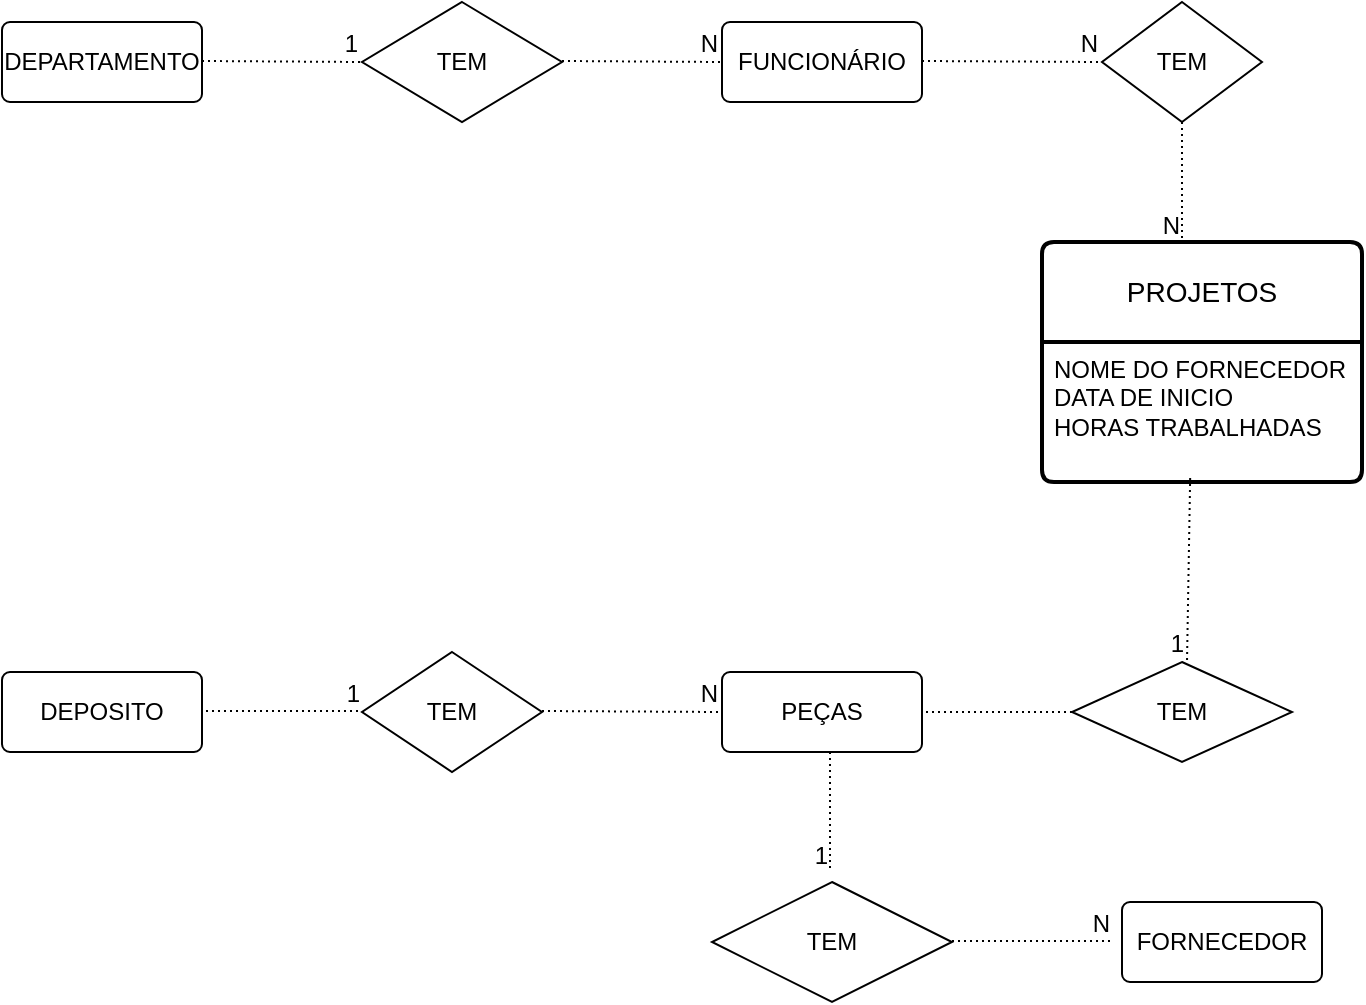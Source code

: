 <mxfile version="21.6.9" type="github">
  <diagram id="R2lEEEUBdFMjLlhIrx00" name="Page-1">
    <mxGraphModel dx="1434" dy="718" grid="1" gridSize="10" guides="1" tooltips="1" connect="1" arrows="1" fold="1" page="1" pageScale="1" pageWidth="850" pageHeight="1100" math="0" shadow="0" extFonts="Permanent Marker^https://fonts.googleapis.com/css?family=Permanent+Marker">
      <root>
        <mxCell id="0" />
        <mxCell id="1" parent="0" />
        <mxCell id="D1-jJeG4dWYtl2YqJecn-1" value="DEPARTAMENTO" style="rounded=1;arcSize=10;whiteSpace=wrap;html=1;align=center;" vertex="1" parent="1">
          <mxGeometry x="10" y="80" width="100" height="40" as="geometry" />
        </mxCell>
        <mxCell id="D1-jJeG4dWYtl2YqJecn-2" value="" style="endArrow=none;html=1;rounded=0;dashed=1;dashPattern=1 2;" edge="1" parent="1">
          <mxGeometry relative="1" as="geometry">
            <mxPoint x="110" y="99.5" as="sourcePoint" />
            <mxPoint x="190" y="100" as="targetPoint" />
          </mxGeometry>
        </mxCell>
        <mxCell id="D1-jJeG4dWYtl2YqJecn-3" value="1" style="resizable=0;html=1;whiteSpace=wrap;align=right;verticalAlign=bottom;" connectable="0" vertex="1" parent="D1-jJeG4dWYtl2YqJecn-2">
          <mxGeometry x="1" relative="1" as="geometry" />
        </mxCell>
        <mxCell id="D1-jJeG4dWYtl2YqJecn-4" value="TEM" style="shape=rhombus;perimeter=rhombusPerimeter;whiteSpace=wrap;html=1;align=center;" vertex="1" parent="1">
          <mxGeometry x="190" y="70" width="100" height="60" as="geometry" />
        </mxCell>
        <mxCell id="D1-jJeG4dWYtl2YqJecn-5" value="" style="endArrow=none;html=1;rounded=0;dashed=1;dashPattern=1 2;" edge="1" parent="1">
          <mxGeometry relative="1" as="geometry">
            <mxPoint x="290" y="99.5" as="sourcePoint" />
            <mxPoint x="370" y="100" as="targetPoint" />
          </mxGeometry>
        </mxCell>
        <mxCell id="D1-jJeG4dWYtl2YqJecn-6" value="N" style="resizable=0;html=1;whiteSpace=wrap;align=right;verticalAlign=bottom;" connectable="0" vertex="1" parent="D1-jJeG4dWYtl2YqJecn-5">
          <mxGeometry x="1" relative="1" as="geometry" />
        </mxCell>
        <mxCell id="D1-jJeG4dWYtl2YqJecn-7" value="FUNCIONÁRIO" style="rounded=1;arcSize=10;whiteSpace=wrap;html=1;align=center;" vertex="1" parent="1">
          <mxGeometry x="370" y="80" width="100" height="40" as="geometry" />
        </mxCell>
        <mxCell id="D1-jJeG4dWYtl2YqJecn-8" value="" style="endArrow=none;html=1;rounded=0;dashed=1;dashPattern=1 2;" edge="1" parent="1">
          <mxGeometry relative="1" as="geometry">
            <mxPoint x="470" y="99.5" as="sourcePoint" />
            <mxPoint x="560" y="100" as="targetPoint" />
          </mxGeometry>
        </mxCell>
        <mxCell id="D1-jJeG4dWYtl2YqJecn-9" value="N" style="resizable=0;html=1;whiteSpace=wrap;align=right;verticalAlign=bottom;" connectable="0" vertex="1" parent="D1-jJeG4dWYtl2YqJecn-8">
          <mxGeometry x="1" relative="1" as="geometry" />
        </mxCell>
        <mxCell id="D1-jJeG4dWYtl2YqJecn-10" value="TEM" style="shape=rhombus;perimeter=rhombusPerimeter;whiteSpace=wrap;html=1;align=center;" vertex="1" parent="1">
          <mxGeometry x="560" y="70" width="80" height="60" as="geometry" />
        </mxCell>
        <mxCell id="D1-jJeG4dWYtl2YqJecn-11" value="" style="endArrow=none;html=1;rounded=0;dashed=1;dashPattern=1 2;exitX=0.5;exitY=1;exitDx=0;exitDy=0;" edge="1" parent="1" source="D1-jJeG4dWYtl2YqJecn-10">
          <mxGeometry relative="1" as="geometry">
            <mxPoint x="560" y="190" as="sourcePoint" />
            <mxPoint x="600" y="190" as="targetPoint" />
          </mxGeometry>
        </mxCell>
        <mxCell id="D1-jJeG4dWYtl2YqJecn-12" value="N" style="resizable=0;html=1;whiteSpace=wrap;align=right;verticalAlign=bottom;" connectable="0" vertex="1" parent="D1-jJeG4dWYtl2YqJecn-11">
          <mxGeometry x="1" relative="1" as="geometry" />
        </mxCell>
        <mxCell id="D1-jJeG4dWYtl2YqJecn-13" value="PROJETOS" style="swimlane;childLayout=stackLayout;horizontal=1;startSize=50;horizontalStack=0;rounded=1;fontSize=14;fontStyle=0;strokeWidth=2;resizeParent=0;resizeLast=1;shadow=0;dashed=0;align=center;arcSize=4;whiteSpace=wrap;html=1;" vertex="1" parent="1">
          <mxGeometry x="530" y="190" width="160" height="120" as="geometry" />
        </mxCell>
        <mxCell id="D1-jJeG4dWYtl2YqJecn-14" value="&lt;div&gt;NOME DO FORNECEDOR&lt;/div&gt;&lt;div&gt;DATA DE INICIO&lt;/div&gt;&lt;div&gt;HORAS TRABALHADAS&lt;br&gt;&lt;/div&gt;" style="align=left;strokeColor=none;fillColor=none;spacingLeft=4;fontSize=12;verticalAlign=top;resizable=0;rotatable=0;part=1;html=1;" vertex="1" parent="D1-jJeG4dWYtl2YqJecn-13">
          <mxGeometry y="50" width="160" height="70" as="geometry" />
        </mxCell>
        <mxCell id="D1-jJeG4dWYtl2YqJecn-15" value="" style="endArrow=none;html=1;rounded=0;dashed=1;dashPattern=1 2;exitX=0.463;exitY=0.971;exitDx=0;exitDy=0;exitPerimeter=0;" edge="1" parent="1" source="D1-jJeG4dWYtl2YqJecn-14">
          <mxGeometry relative="1" as="geometry">
            <mxPoint x="597.5" y="310" as="sourcePoint" />
            <mxPoint x="602.5" y="400" as="targetPoint" />
          </mxGeometry>
        </mxCell>
        <mxCell id="D1-jJeG4dWYtl2YqJecn-16" value="1" style="resizable=0;html=1;whiteSpace=wrap;align=right;verticalAlign=bottom;" connectable="0" vertex="1" parent="D1-jJeG4dWYtl2YqJecn-15">
          <mxGeometry x="1" relative="1" as="geometry" />
        </mxCell>
        <mxCell id="D1-jJeG4dWYtl2YqJecn-17" value="TEM" style="shape=rhombus;perimeter=rhombusPerimeter;whiteSpace=wrap;html=1;align=center;" vertex="1" parent="1">
          <mxGeometry x="545" y="400" width="110" height="50" as="geometry" />
        </mxCell>
        <mxCell id="D1-jJeG4dWYtl2YqJecn-18" value="" style="endArrow=none;html=1;rounded=0;dashed=1;dashPattern=1 2;exitX=0;exitY=0.5;exitDx=0;exitDy=0;" edge="1" parent="1" source="D1-jJeG4dWYtl2YqJecn-17">
          <mxGeometry relative="1" as="geometry">
            <mxPoint x="500" y="395" as="sourcePoint" />
            <mxPoint x="470" y="425" as="targetPoint" />
          </mxGeometry>
        </mxCell>
        <mxCell id="D1-jJeG4dWYtl2YqJecn-19" value="N" style="resizable=0;html=1;whiteSpace=wrap;align=right;verticalAlign=bottom;" connectable="0" vertex="1" parent="D1-jJeG4dWYtl2YqJecn-18">
          <mxGeometry x="1" relative="1" as="geometry" />
        </mxCell>
        <mxCell id="D1-jJeG4dWYtl2YqJecn-20" value="PEÇAS" style="rounded=1;arcSize=10;whiteSpace=wrap;html=1;align=center;" vertex="1" parent="1">
          <mxGeometry x="370" y="405" width="100" height="40" as="geometry" />
        </mxCell>
        <mxCell id="D1-jJeG4dWYtl2YqJecn-21" value="TEM" style="shape=rhombus;perimeter=rhombusPerimeter;whiteSpace=wrap;html=1;align=center;" vertex="1" parent="1">
          <mxGeometry x="365" y="510" width="120" height="60" as="geometry" />
        </mxCell>
        <mxCell id="D1-jJeG4dWYtl2YqJecn-22" value="TEM" style="shape=rhombus;perimeter=rhombusPerimeter;whiteSpace=wrap;html=1;align=center;" vertex="1" parent="1">
          <mxGeometry x="190" y="395" width="90" height="60" as="geometry" />
        </mxCell>
        <mxCell id="D1-jJeG4dWYtl2YqJecn-23" value="" style="endArrow=none;html=1;rounded=0;dashed=1;dashPattern=1 2;" edge="1" parent="1">
          <mxGeometry relative="1" as="geometry">
            <mxPoint x="424" y="445" as="sourcePoint" />
            <mxPoint x="424" y="505" as="targetPoint" />
          </mxGeometry>
        </mxCell>
        <mxCell id="D1-jJeG4dWYtl2YqJecn-24" value="1" style="resizable=0;html=1;whiteSpace=wrap;align=right;verticalAlign=bottom;" connectable="0" vertex="1" parent="D1-jJeG4dWYtl2YqJecn-23">
          <mxGeometry x="1" relative="1" as="geometry" />
        </mxCell>
        <mxCell id="D1-jJeG4dWYtl2YqJecn-25" value="" style="endArrow=none;html=1;rounded=0;dashed=1;dashPattern=1 2;" edge="1" parent="1">
          <mxGeometry relative="1" as="geometry">
            <mxPoint x="280" y="424.5" as="sourcePoint" />
            <mxPoint x="370" y="425" as="targetPoint" />
          </mxGeometry>
        </mxCell>
        <mxCell id="D1-jJeG4dWYtl2YqJecn-26" value="N" style="resizable=0;html=1;whiteSpace=wrap;align=right;verticalAlign=bottom;" connectable="0" vertex="1" parent="D1-jJeG4dWYtl2YqJecn-25">
          <mxGeometry x="1" relative="1" as="geometry" />
        </mxCell>
        <mxCell id="D1-jJeG4dWYtl2YqJecn-27" value="" style="endArrow=none;html=1;rounded=0;dashed=1;dashPattern=1 2;" edge="1" parent="1">
          <mxGeometry relative="1" as="geometry">
            <mxPoint x="100" y="424.5" as="sourcePoint" />
            <mxPoint x="190" y="424.5" as="targetPoint" />
          </mxGeometry>
        </mxCell>
        <mxCell id="D1-jJeG4dWYtl2YqJecn-28" value="1" style="resizable=0;html=1;whiteSpace=wrap;align=right;verticalAlign=bottom;" connectable="0" vertex="1" parent="D1-jJeG4dWYtl2YqJecn-27">
          <mxGeometry x="1" relative="1" as="geometry" />
        </mxCell>
        <mxCell id="D1-jJeG4dWYtl2YqJecn-29" value="DEPOSITO" style="rounded=1;arcSize=10;whiteSpace=wrap;html=1;align=center;" vertex="1" parent="1">
          <mxGeometry x="10" y="405" width="100" height="40" as="geometry" />
        </mxCell>
        <mxCell id="D1-jJeG4dWYtl2YqJecn-30" value="" style="endArrow=none;html=1;rounded=0;dashed=1;dashPattern=1 2;" edge="1" parent="1">
          <mxGeometry relative="1" as="geometry">
            <mxPoint x="485" y="539.5" as="sourcePoint" />
            <mxPoint x="565" y="539.5" as="targetPoint" />
          </mxGeometry>
        </mxCell>
        <mxCell id="D1-jJeG4dWYtl2YqJecn-31" value="N" style="resizable=0;html=1;whiteSpace=wrap;align=right;verticalAlign=bottom;" connectable="0" vertex="1" parent="D1-jJeG4dWYtl2YqJecn-30">
          <mxGeometry x="1" relative="1" as="geometry" />
        </mxCell>
        <mxCell id="D1-jJeG4dWYtl2YqJecn-32" value="FORNECEDOR" style="rounded=1;arcSize=10;whiteSpace=wrap;html=1;align=center;" vertex="1" parent="1">
          <mxGeometry x="570" y="520" width="100" height="40" as="geometry" />
        </mxCell>
      </root>
    </mxGraphModel>
  </diagram>
</mxfile>
